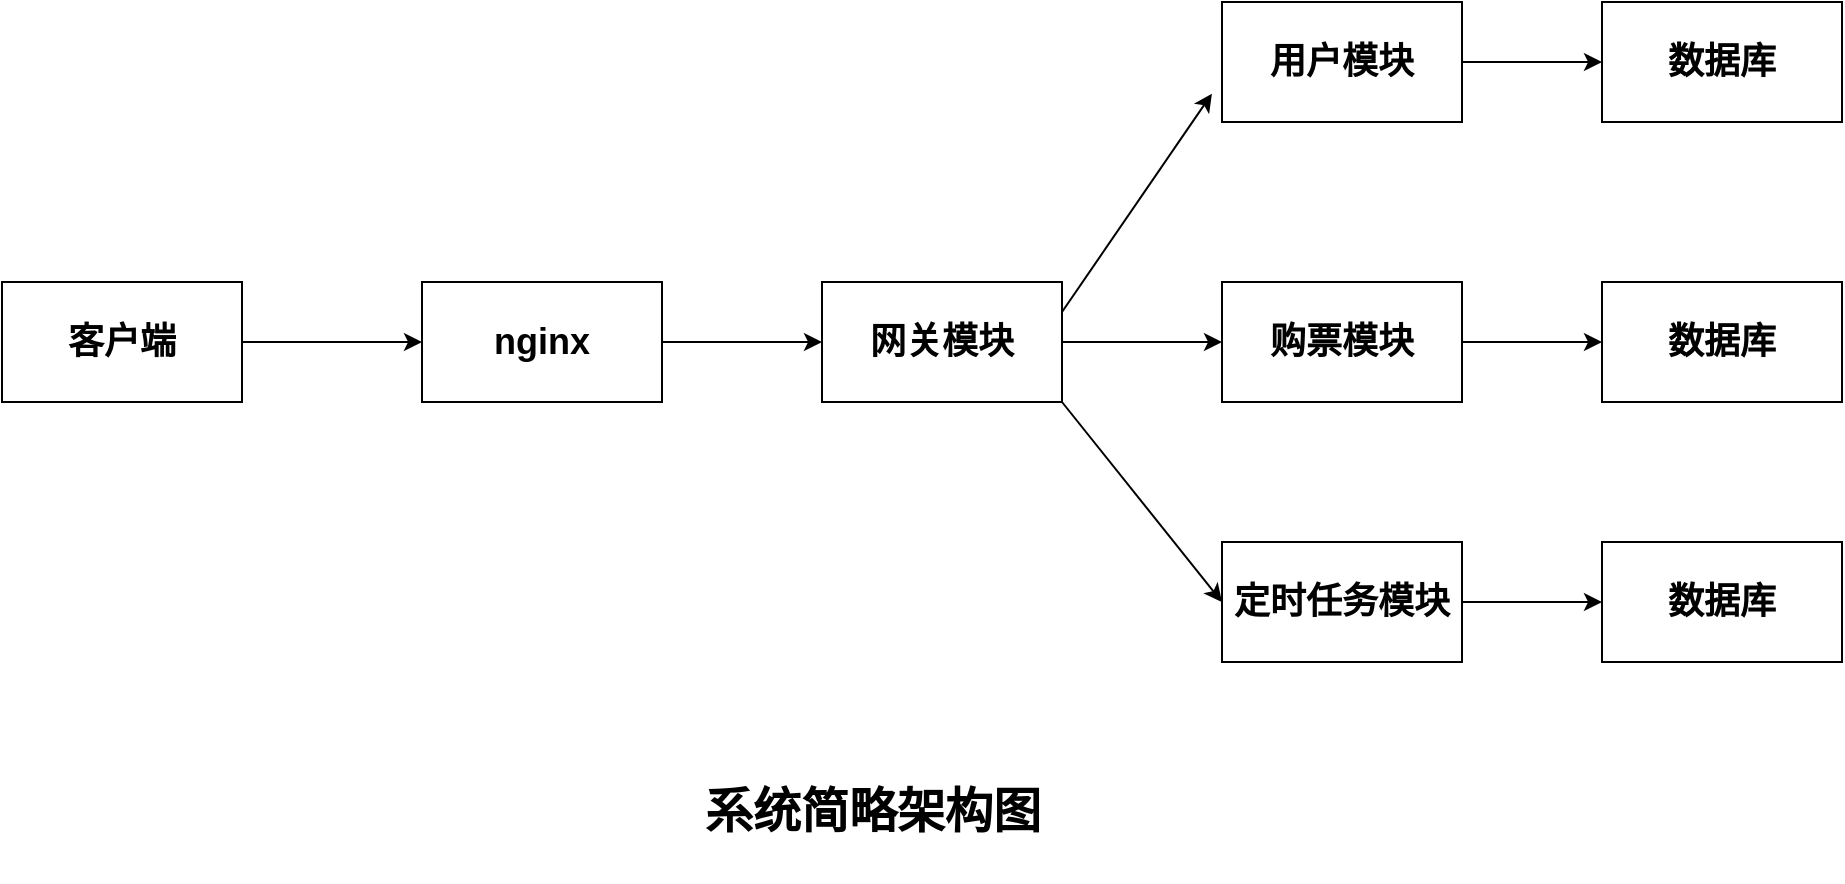 <mxfile version="24.2.5" type="github">
  <diagram name="第 1 页" id="unWTo74ltifnSqvRPOdm">
    <mxGraphModel dx="1687" dy="918" grid="1" gridSize="10" guides="1" tooltips="1" connect="1" arrows="1" fold="1" page="1" pageScale="1" pageWidth="3300" pageHeight="4681" math="0" shadow="0">
      <root>
        <mxCell id="0" />
        <mxCell id="1" parent="0" />
        <mxCell id="_z2v7vBIshgsgJ9mPiyi-1" value="&lt;h2&gt;客户端&lt;/h2&gt;" style="rounded=0;whiteSpace=wrap;html=1;" vertex="1" parent="1">
          <mxGeometry x="210" y="330" width="120" height="60" as="geometry" />
        </mxCell>
        <mxCell id="_z2v7vBIshgsgJ9mPiyi-2" value="&lt;h2&gt;nginx&lt;/h2&gt;" style="rounded=0;whiteSpace=wrap;html=1;" vertex="1" parent="1">
          <mxGeometry x="420" y="330" width="120" height="60" as="geometry" />
        </mxCell>
        <mxCell id="_z2v7vBIshgsgJ9mPiyi-3" value="" style="endArrow=classic;html=1;rounded=0;exitX=1;exitY=0.5;exitDx=0;exitDy=0;entryX=0;entryY=0.5;entryDx=0;entryDy=0;" edge="1" parent="1" source="_z2v7vBIshgsgJ9mPiyi-1" target="_z2v7vBIshgsgJ9mPiyi-2">
          <mxGeometry width="50" height="50" relative="1" as="geometry">
            <mxPoint x="700" y="430" as="sourcePoint" />
            <mxPoint x="750" y="380" as="targetPoint" />
          </mxGeometry>
        </mxCell>
        <mxCell id="_z2v7vBIshgsgJ9mPiyi-4" value="" style="endArrow=classic;html=1;rounded=0;" edge="1" parent="1" source="_z2v7vBIshgsgJ9mPiyi-2">
          <mxGeometry width="50" height="50" relative="1" as="geometry">
            <mxPoint x="700" y="430" as="sourcePoint" />
            <mxPoint x="620" y="360" as="targetPoint" />
          </mxGeometry>
        </mxCell>
        <mxCell id="_z2v7vBIshgsgJ9mPiyi-5" value="&lt;h2&gt;网关模块&lt;/h2&gt;" style="rounded=0;whiteSpace=wrap;html=1;" vertex="1" parent="1">
          <mxGeometry x="620" y="330" width="120" height="60" as="geometry" />
        </mxCell>
        <mxCell id="_z2v7vBIshgsgJ9mPiyi-6" value="&lt;h2&gt;用户模块&lt;/h2&gt;" style="rounded=0;whiteSpace=wrap;html=1;" vertex="1" parent="1">
          <mxGeometry x="820" y="190" width="120" height="60" as="geometry" />
        </mxCell>
        <mxCell id="_z2v7vBIshgsgJ9mPiyi-7" value="&lt;h2&gt;购票模块&lt;/h2&gt;" style="rounded=0;whiteSpace=wrap;html=1;" vertex="1" parent="1">
          <mxGeometry x="820" y="330" width="120" height="60" as="geometry" />
        </mxCell>
        <mxCell id="_z2v7vBIshgsgJ9mPiyi-8" value="&lt;h2&gt;定时任务模块&lt;/h2&gt;" style="rounded=0;whiteSpace=wrap;html=1;" vertex="1" parent="1">
          <mxGeometry x="820" y="460" width="120" height="60" as="geometry" />
        </mxCell>
        <mxCell id="_z2v7vBIshgsgJ9mPiyi-9" value="" style="endArrow=classic;html=1;rounded=0;exitX=1;exitY=0.25;exitDx=0;exitDy=0;entryX=-0.042;entryY=0.764;entryDx=0;entryDy=0;entryPerimeter=0;" edge="1" parent="1" source="_z2v7vBIshgsgJ9mPiyi-5" target="_z2v7vBIshgsgJ9mPiyi-6">
          <mxGeometry width="50" height="50" relative="1" as="geometry">
            <mxPoint x="810" y="400" as="sourcePoint" />
            <mxPoint x="860" y="350" as="targetPoint" />
          </mxGeometry>
        </mxCell>
        <mxCell id="_z2v7vBIshgsgJ9mPiyi-10" value="" style="endArrow=classic;html=1;rounded=0;exitX=1;exitY=0.5;exitDx=0;exitDy=0;entryX=0;entryY=0.5;entryDx=0;entryDy=0;" edge="1" parent="1" source="_z2v7vBIshgsgJ9mPiyi-5" target="_z2v7vBIshgsgJ9mPiyi-7">
          <mxGeometry width="50" height="50" relative="1" as="geometry">
            <mxPoint x="810" y="400" as="sourcePoint" />
            <mxPoint x="860" y="350" as="targetPoint" />
          </mxGeometry>
        </mxCell>
        <mxCell id="_z2v7vBIshgsgJ9mPiyi-11" value="" style="endArrow=classic;html=1;rounded=0;exitX=1;exitY=1;exitDx=0;exitDy=0;entryX=0;entryY=0.5;entryDx=0;entryDy=0;" edge="1" parent="1" source="_z2v7vBIshgsgJ9mPiyi-5" target="_z2v7vBIshgsgJ9mPiyi-8">
          <mxGeometry width="50" height="50" relative="1" as="geometry">
            <mxPoint x="810" y="400" as="sourcePoint" />
            <mxPoint x="860" y="350" as="targetPoint" />
          </mxGeometry>
        </mxCell>
        <mxCell id="_z2v7vBIshgsgJ9mPiyi-12" value="" style="endArrow=classic;html=1;rounded=0;exitX=1;exitY=0.5;exitDx=0;exitDy=0;" edge="1" parent="1" source="_z2v7vBIshgsgJ9mPiyi-6" target="_z2v7vBIshgsgJ9mPiyi-13">
          <mxGeometry width="50" height="50" relative="1" as="geometry">
            <mxPoint x="920" y="410" as="sourcePoint" />
            <mxPoint x="1020" y="220" as="targetPoint" />
          </mxGeometry>
        </mxCell>
        <mxCell id="_z2v7vBIshgsgJ9mPiyi-13" value="&lt;h2&gt;数据库&lt;/h2&gt;" style="rounded=0;whiteSpace=wrap;html=1;" vertex="1" parent="1">
          <mxGeometry x="1010" y="190" width="120" height="60" as="geometry" />
        </mxCell>
        <mxCell id="_z2v7vBIshgsgJ9mPiyi-14" value="" style="endArrow=classic;html=1;rounded=0;exitX=1;exitY=0.5;exitDx=0;exitDy=0;" edge="1" parent="1" source="_z2v7vBIshgsgJ9mPiyi-7" target="_z2v7vBIshgsgJ9mPiyi-15">
          <mxGeometry width="50" height="50" relative="1" as="geometry">
            <mxPoint x="920" y="410" as="sourcePoint" />
            <mxPoint x="970" y="360" as="targetPoint" />
          </mxGeometry>
        </mxCell>
        <mxCell id="_z2v7vBIshgsgJ9mPiyi-15" value="&lt;h2&gt;数据库&lt;/h2&gt;" style="rounded=0;whiteSpace=wrap;html=1;" vertex="1" parent="1">
          <mxGeometry x="1010" y="330" width="120" height="60" as="geometry" />
        </mxCell>
        <mxCell id="_z2v7vBIshgsgJ9mPiyi-17" value="" style="endArrow=classic;html=1;rounded=0;exitX=1;exitY=0.5;exitDx=0;exitDy=0;" edge="1" parent="1" source="_z2v7vBIshgsgJ9mPiyi-8" target="_z2v7vBIshgsgJ9mPiyi-18">
          <mxGeometry width="50" height="50" relative="1" as="geometry">
            <mxPoint x="920" y="410" as="sourcePoint" />
            <mxPoint x="990" y="480" as="targetPoint" />
          </mxGeometry>
        </mxCell>
        <mxCell id="_z2v7vBIshgsgJ9mPiyi-18" value="&lt;h2&gt;数据库&lt;/h2&gt;" style="rounded=0;whiteSpace=wrap;html=1;" vertex="1" parent="1">
          <mxGeometry x="1010" y="460" width="120" height="60" as="geometry" />
        </mxCell>
        <mxCell id="_z2v7vBIshgsgJ9mPiyi-19" value="&lt;h1&gt;系统简略架构图&lt;/h1&gt;" style="text;html=1;align=center;verticalAlign=middle;resizable=0;points=[];autosize=1;strokeColor=none;fillColor=none;" vertex="1" parent="1">
          <mxGeometry x="550" y="560" width="190" height="70" as="geometry" />
        </mxCell>
      </root>
    </mxGraphModel>
  </diagram>
</mxfile>
